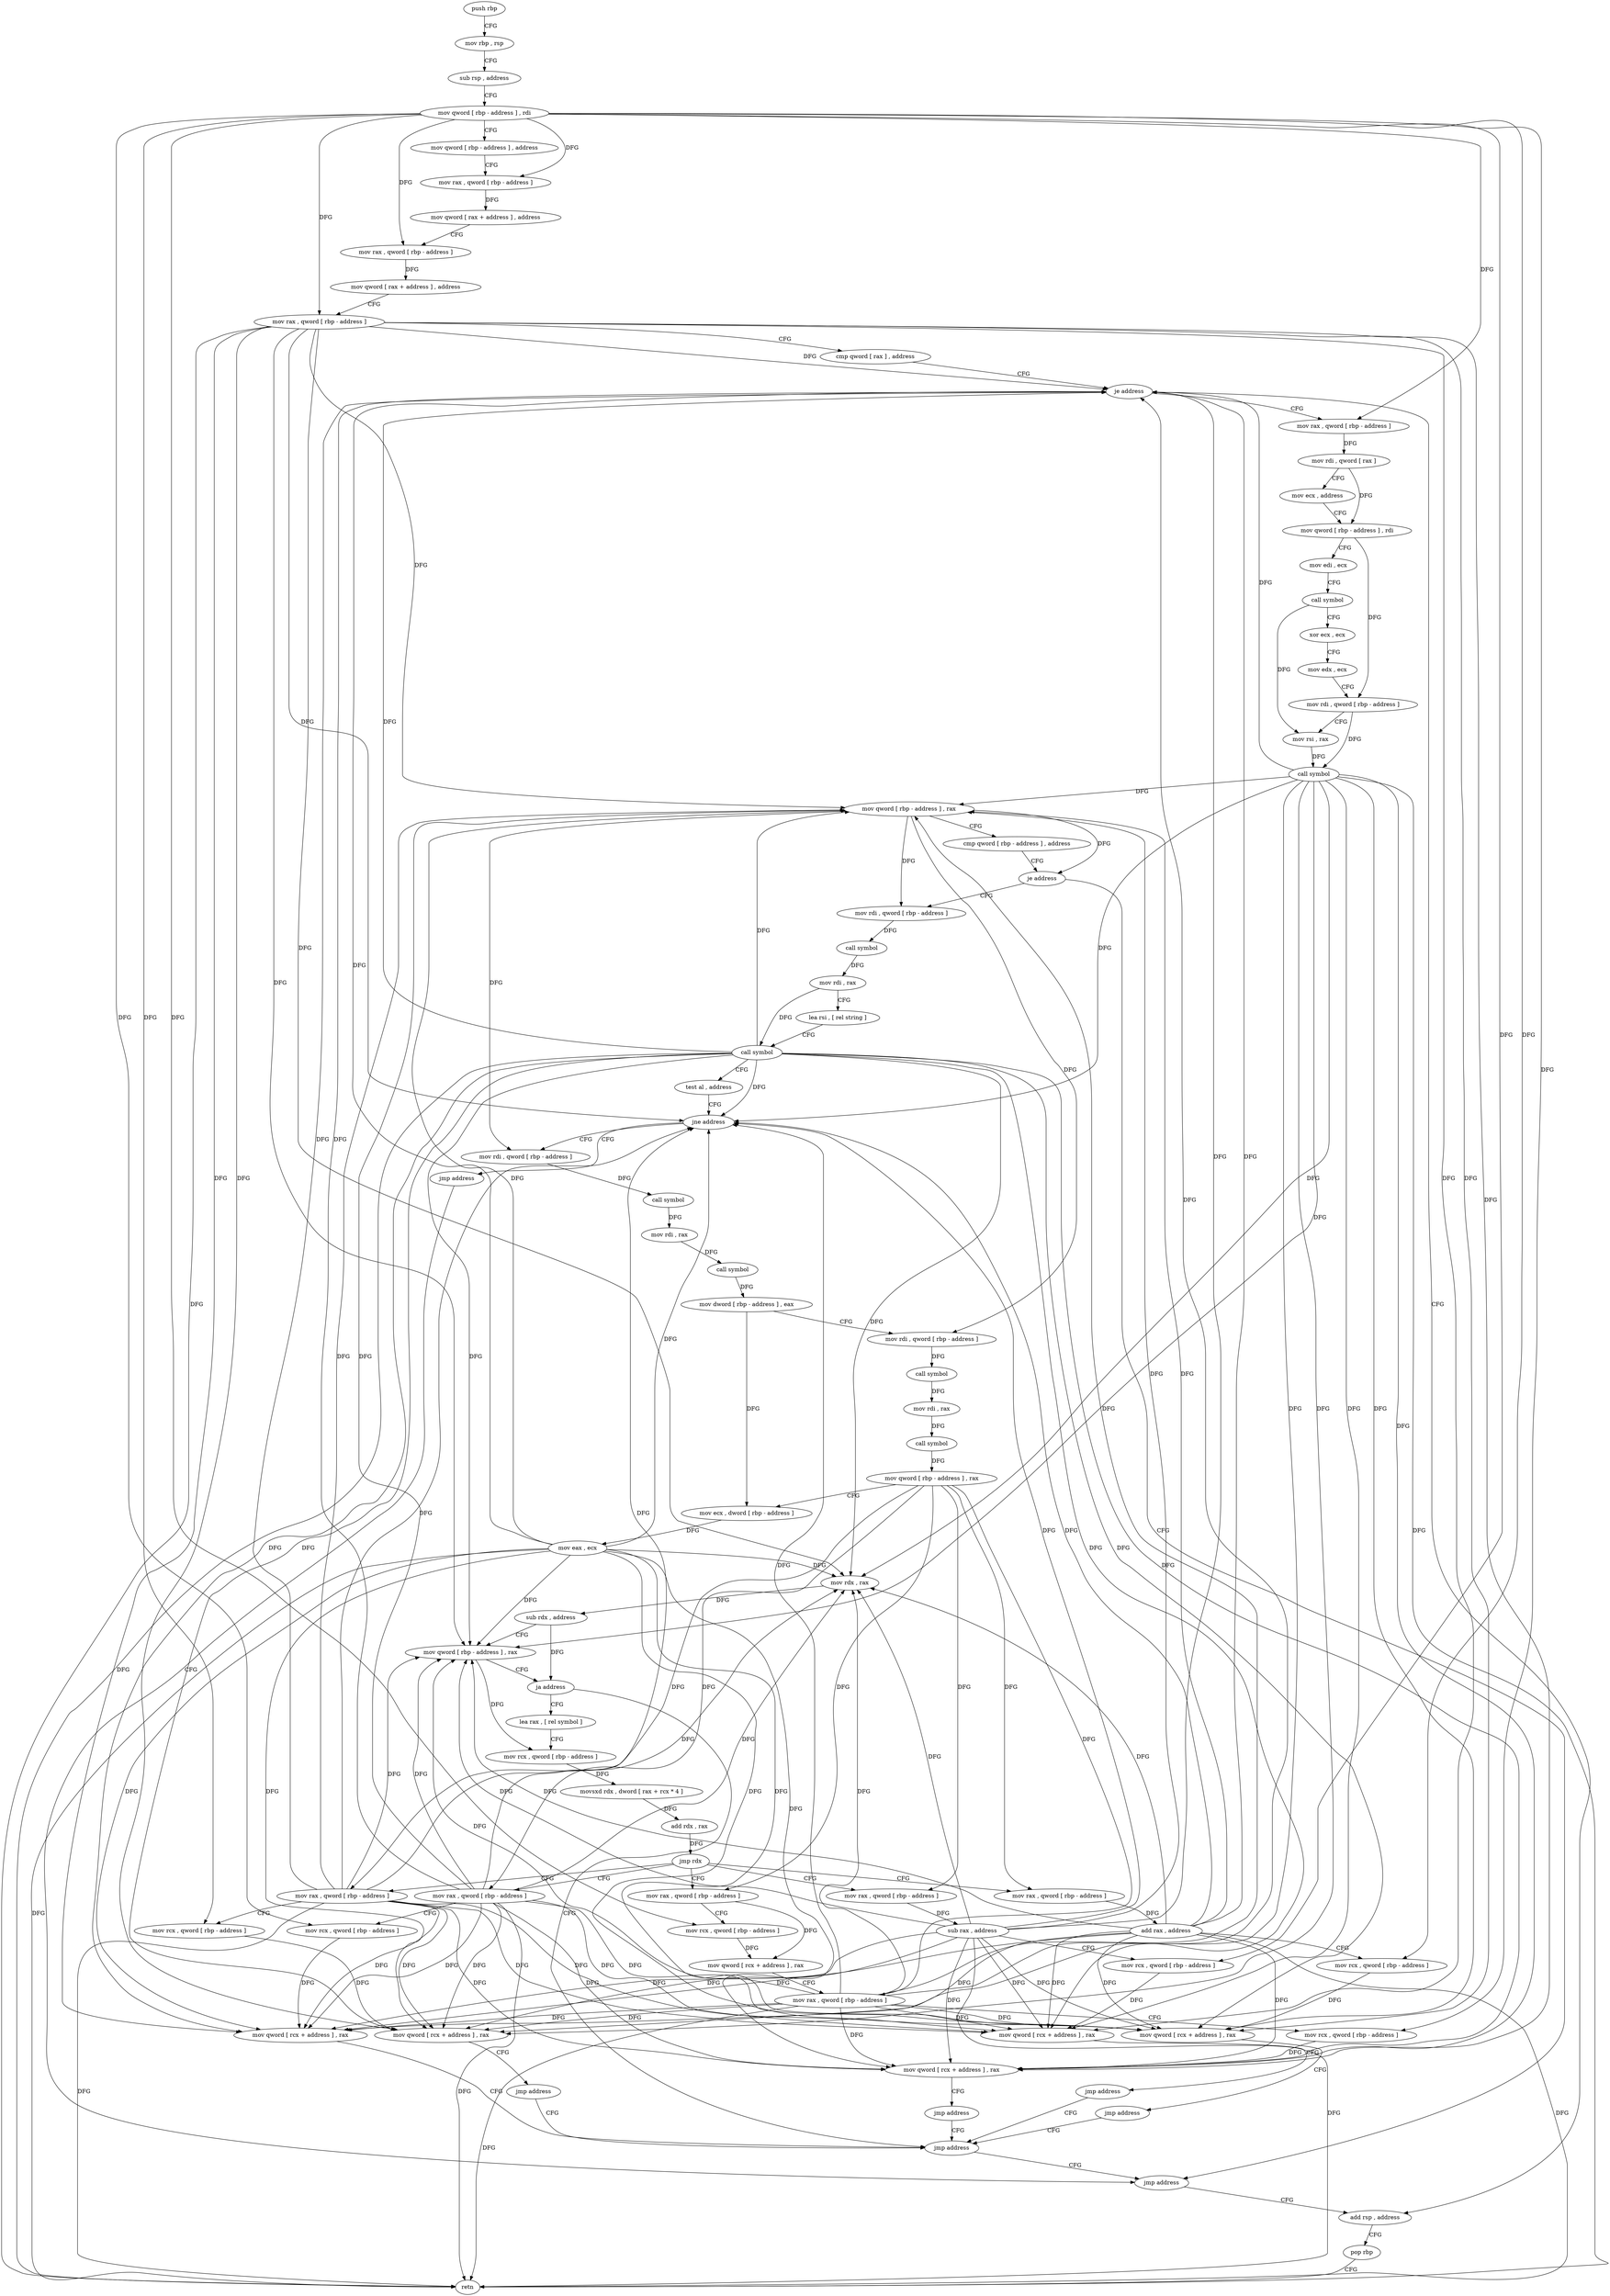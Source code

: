 digraph "func" {
"94496" [label = "push rbp" ]
"94497" [label = "mov rbp , rsp" ]
"94500" [label = "sub rsp , address" ]
"94504" [label = "mov qword [ rbp - address ] , rdi" ]
"94508" [label = "mov qword [ rbp - address ] , address" ]
"94516" [label = "mov rax , qword [ rbp - address ]" ]
"94520" [label = "mov qword [ rax + address ] , address" ]
"94528" [label = "mov rax , qword [ rbp - address ]" ]
"94532" [label = "mov qword [ rax + address ] , address" ]
"94540" [label = "mov rax , qword [ rbp - address ]" ]
"94544" [label = "cmp qword [ rax ] , address" ]
"94548" [label = "je address" ]
"94842" [label = "add rsp , address" ]
"94554" [label = "mov rax , qword [ rbp - address ]" ]
"94846" [label = "pop rbp" ]
"94847" [label = "retn" ]
"94558" [label = "mov rdi , qword [ rax ]" ]
"94561" [label = "mov ecx , address" ]
"94566" [label = "mov qword [ rbp - address ] , rdi" ]
"94570" [label = "mov edi , ecx" ]
"94572" [label = "call symbol" ]
"94577" [label = "xor ecx , ecx" ]
"94579" [label = "mov edx , ecx" ]
"94581" [label = "mov rdi , qword [ rbp - address ]" ]
"94585" [label = "mov rsi , rax" ]
"94588" [label = "call symbol" ]
"94593" [label = "mov qword [ rbp - address ] , rax" ]
"94597" [label = "cmp qword [ rbp - address ] , address" ]
"94602" [label = "je address" ]
"94837" [label = "jmp address" ]
"94608" [label = "mov rdi , qword [ rbp - address ]" ]
"94612" [label = "call symbol" ]
"94617" [label = "mov rdi , rax" ]
"94620" [label = "lea rsi , [ rel string ]" ]
"94627" [label = "call symbol" ]
"94632" [label = "test al , address" ]
"94634" [label = "jne address" ]
"94645" [label = "mov rdi , qword [ rbp - address ]" ]
"94640" [label = "jmp address" ]
"94649" [label = "call symbol" ]
"94654" [label = "mov rdi , rax" ]
"94657" [label = "call symbol" ]
"94662" [label = "mov dword [ rbp - address ] , eax" ]
"94665" [label = "mov rdi , qword [ rbp - address ]" ]
"94669" [label = "call symbol" ]
"94674" [label = "mov rdi , rax" ]
"94677" [label = "call symbol" ]
"94682" [label = "mov qword [ rbp - address ] , rax" ]
"94686" [label = "mov ecx , dword [ rbp - address ]" ]
"94689" [label = "mov eax , ecx" ]
"94691" [label = "mov rdx , rax" ]
"94694" [label = "sub rdx , address" ]
"94698" [label = "mov qword [ rbp - address ] , rax" ]
"94702" [label = "ja address" ]
"94832" [label = "jmp address" ]
"94708" [label = "lea rax , [ rel symbol ]" ]
"94715" [label = "mov rcx , qword [ rbp - address ]" ]
"94719" [label = "movsxd rdx , dword [ rax + rcx * 4 ]" ]
"94723" [label = "add rdx , rax" ]
"94726" [label = "jmp rdx" ]
"94728" [label = "mov rax , qword [ rbp - address ]" ]
"94757" [label = "mov rax , qword [ rbp - address ]" ]
"94780" [label = "mov rax , qword [ rbp - address ]" ]
"94797" [label = "mov rax , qword [ rbp - address ]" ]
"94820" [label = "mov rax , qword [ rbp - address ]" ]
"94732" [label = "mov rcx , qword [ rbp - address ]" ]
"94736" [label = "mov qword [ rcx + address ] , rax" ]
"94740" [label = "mov rax , qword [ rbp - address ]" ]
"94744" [label = "mov rcx , qword [ rbp - address ]" ]
"94748" [label = "mov qword [ rcx + address ] , rax" ]
"94752" [label = "jmp address" ]
"94761" [label = "sub rax , address" ]
"94767" [label = "mov rcx , qword [ rbp - address ]" ]
"94771" [label = "mov qword [ rcx + address ] , rax" ]
"94775" [label = "jmp address" ]
"94784" [label = "mov rcx , qword [ rbp - address ]" ]
"94788" [label = "mov qword [ rcx + address ] , rax" ]
"94792" [label = "jmp address" ]
"94801" [label = "add rax , address" ]
"94807" [label = "mov rcx , qword [ rbp - address ]" ]
"94811" [label = "mov qword [ rcx + address ] , rax" ]
"94815" [label = "jmp address" ]
"94824" [label = "mov rcx , qword [ rbp - address ]" ]
"94828" [label = "mov qword [ rcx + address ] , rax" ]
"94496" -> "94497" [ label = "CFG" ]
"94497" -> "94500" [ label = "CFG" ]
"94500" -> "94504" [ label = "CFG" ]
"94504" -> "94508" [ label = "CFG" ]
"94504" -> "94516" [ label = "DFG" ]
"94504" -> "94528" [ label = "DFG" ]
"94504" -> "94540" [ label = "DFG" ]
"94504" -> "94554" [ label = "DFG" ]
"94504" -> "94732" [ label = "DFG" ]
"94504" -> "94744" [ label = "DFG" ]
"94504" -> "94767" [ label = "DFG" ]
"94504" -> "94784" [ label = "DFG" ]
"94504" -> "94807" [ label = "DFG" ]
"94504" -> "94824" [ label = "DFG" ]
"94508" -> "94516" [ label = "CFG" ]
"94516" -> "94520" [ label = "DFG" ]
"94520" -> "94528" [ label = "CFG" ]
"94528" -> "94532" [ label = "DFG" ]
"94532" -> "94540" [ label = "CFG" ]
"94540" -> "94544" [ label = "CFG" ]
"94540" -> "94548" [ label = "DFG" ]
"94540" -> "94847" [ label = "DFG" ]
"94540" -> "94593" [ label = "DFG" ]
"94540" -> "94634" [ label = "DFG" ]
"94540" -> "94691" [ label = "DFG" ]
"94540" -> "94698" [ label = "DFG" ]
"94540" -> "94748" [ label = "DFG" ]
"94540" -> "94771" [ label = "DFG" ]
"94540" -> "94788" [ label = "DFG" ]
"94540" -> "94811" [ label = "DFG" ]
"94540" -> "94828" [ label = "DFG" ]
"94544" -> "94548" [ label = "CFG" ]
"94548" -> "94842" [ label = "CFG" ]
"94548" -> "94554" [ label = "CFG" ]
"94842" -> "94846" [ label = "CFG" ]
"94554" -> "94558" [ label = "DFG" ]
"94846" -> "94847" [ label = "CFG" ]
"94558" -> "94561" [ label = "CFG" ]
"94558" -> "94566" [ label = "DFG" ]
"94561" -> "94566" [ label = "CFG" ]
"94566" -> "94570" [ label = "CFG" ]
"94566" -> "94581" [ label = "DFG" ]
"94570" -> "94572" [ label = "CFG" ]
"94572" -> "94577" [ label = "CFG" ]
"94572" -> "94585" [ label = "DFG" ]
"94577" -> "94579" [ label = "CFG" ]
"94579" -> "94581" [ label = "CFG" ]
"94581" -> "94585" [ label = "CFG" ]
"94581" -> "94588" [ label = "DFG" ]
"94585" -> "94588" [ label = "DFG" ]
"94588" -> "94593" [ label = "DFG" ]
"94588" -> "94548" [ label = "DFG" ]
"94588" -> "94847" [ label = "DFG" ]
"94588" -> "94634" [ label = "DFG" ]
"94588" -> "94691" [ label = "DFG" ]
"94588" -> "94698" [ label = "DFG" ]
"94588" -> "94748" [ label = "DFG" ]
"94588" -> "94771" [ label = "DFG" ]
"94588" -> "94788" [ label = "DFG" ]
"94588" -> "94811" [ label = "DFG" ]
"94588" -> "94828" [ label = "DFG" ]
"94593" -> "94597" [ label = "CFG" ]
"94593" -> "94602" [ label = "DFG" ]
"94593" -> "94608" [ label = "DFG" ]
"94593" -> "94645" [ label = "DFG" ]
"94593" -> "94665" [ label = "DFG" ]
"94597" -> "94602" [ label = "CFG" ]
"94602" -> "94837" [ label = "CFG" ]
"94602" -> "94608" [ label = "CFG" ]
"94837" -> "94842" [ label = "CFG" ]
"94608" -> "94612" [ label = "DFG" ]
"94612" -> "94617" [ label = "DFG" ]
"94617" -> "94620" [ label = "CFG" ]
"94617" -> "94627" [ label = "DFG" ]
"94620" -> "94627" [ label = "CFG" ]
"94627" -> "94632" [ label = "CFG" ]
"94627" -> "94548" [ label = "DFG" ]
"94627" -> "94593" [ label = "DFG" ]
"94627" -> "94847" [ label = "DFG" ]
"94627" -> "94634" [ label = "DFG" ]
"94627" -> "94691" [ label = "DFG" ]
"94627" -> "94698" [ label = "DFG" ]
"94627" -> "94748" [ label = "DFG" ]
"94627" -> "94771" [ label = "DFG" ]
"94627" -> "94788" [ label = "DFG" ]
"94627" -> "94811" [ label = "DFG" ]
"94627" -> "94828" [ label = "DFG" ]
"94632" -> "94634" [ label = "CFG" ]
"94634" -> "94645" [ label = "CFG" ]
"94634" -> "94640" [ label = "CFG" ]
"94645" -> "94649" [ label = "DFG" ]
"94640" -> "94837" [ label = "CFG" ]
"94649" -> "94654" [ label = "DFG" ]
"94654" -> "94657" [ label = "DFG" ]
"94657" -> "94662" [ label = "DFG" ]
"94662" -> "94665" [ label = "CFG" ]
"94662" -> "94686" [ label = "DFG" ]
"94665" -> "94669" [ label = "DFG" ]
"94669" -> "94674" [ label = "DFG" ]
"94674" -> "94677" [ label = "DFG" ]
"94677" -> "94682" [ label = "DFG" ]
"94682" -> "94686" [ label = "CFG" ]
"94682" -> "94728" [ label = "DFG" ]
"94682" -> "94740" [ label = "DFG" ]
"94682" -> "94757" [ label = "DFG" ]
"94682" -> "94780" [ label = "DFG" ]
"94682" -> "94797" [ label = "DFG" ]
"94682" -> "94820" [ label = "DFG" ]
"94686" -> "94689" [ label = "DFG" ]
"94689" -> "94691" [ label = "DFG" ]
"94689" -> "94548" [ label = "DFG" ]
"94689" -> "94593" [ label = "DFG" ]
"94689" -> "94634" [ label = "DFG" ]
"94689" -> "94847" [ label = "DFG" ]
"94689" -> "94698" [ label = "DFG" ]
"94689" -> "94748" [ label = "DFG" ]
"94689" -> "94771" [ label = "DFG" ]
"94689" -> "94788" [ label = "DFG" ]
"94689" -> "94811" [ label = "DFG" ]
"94689" -> "94828" [ label = "DFG" ]
"94691" -> "94694" [ label = "DFG" ]
"94694" -> "94698" [ label = "CFG" ]
"94694" -> "94702" [ label = "DFG" ]
"94698" -> "94702" [ label = "CFG" ]
"94698" -> "94715" [ label = "DFG" ]
"94702" -> "94832" [ label = "CFG" ]
"94702" -> "94708" [ label = "CFG" ]
"94832" -> "94837" [ label = "CFG" ]
"94708" -> "94715" [ label = "CFG" ]
"94715" -> "94719" [ label = "DFG" ]
"94719" -> "94723" [ label = "DFG" ]
"94723" -> "94726" [ label = "DFG" ]
"94726" -> "94728" [ label = "CFG" ]
"94726" -> "94757" [ label = "CFG" ]
"94726" -> "94780" [ label = "CFG" ]
"94726" -> "94797" [ label = "CFG" ]
"94726" -> "94820" [ label = "CFG" ]
"94728" -> "94732" [ label = "CFG" ]
"94728" -> "94736" [ label = "DFG" ]
"94757" -> "94761" [ label = "DFG" ]
"94780" -> "94784" [ label = "CFG" ]
"94780" -> "94548" [ label = "DFG" ]
"94780" -> "94593" [ label = "DFG" ]
"94780" -> "94634" [ label = "DFG" ]
"94780" -> "94691" [ label = "DFG" ]
"94780" -> "94698" [ label = "DFG" ]
"94780" -> "94748" [ label = "DFG" ]
"94780" -> "94771" [ label = "DFG" ]
"94780" -> "94847" [ label = "DFG" ]
"94780" -> "94788" [ label = "DFG" ]
"94780" -> "94811" [ label = "DFG" ]
"94780" -> "94828" [ label = "DFG" ]
"94797" -> "94801" [ label = "DFG" ]
"94820" -> "94824" [ label = "CFG" ]
"94820" -> "94548" [ label = "DFG" ]
"94820" -> "94593" [ label = "DFG" ]
"94820" -> "94634" [ label = "DFG" ]
"94820" -> "94691" [ label = "DFG" ]
"94820" -> "94698" [ label = "DFG" ]
"94820" -> "94748" [ label = "DFG" ]
"94820" -> "94771" [ label = "DFG" ]
"94820" -> "94788" [ label = "DFG" ]
"94820" -> "94811" [ label = "DFG" ]
"94820" -> "94847" [ label = "DFG" ]
"94820" -> "94828" [ label = "DFG" ]
"94732" -> "94736" [ label = "DFG" ]
"94736" -> "94740" [ label = "CFG" ]
"94740" -> "94744" [ label = "CFG" ]
"94740" -> "94548" [ label = "DFG" ]
"94740" -> "94593" [ label = "DFG" ]
"94740" -> "94634" [ label = "DFG" ]
"94740" -> "94691" [ label = "DFG" ]
"94740" -> "94698" [ label = "DFG" ]
"94740" -> "94847" [ label = "DFG" ]
"94740" -> "94748" [ label = "DFG" ]
"94740" -> "94771" [ label = "DFG" ]
"94740" -> "94788" [ label = "DFG" ]
"94740" -> "94811" [ label = "DFG" ]
"94740" -> "94828" [ label = "DFG" ]
"94744" -> "94748" [ label = "DFG" ]
"94748" -> "94752" [ label = "CFG" ]
"94752" -> "94832" [ label = "CFG" ]
"94761" -> "94767" [ label = "CFG" ]
"94761" -> "94548" [ label = "DFG" ]
"94761" -> "94593" [ label = "DFG" ]
"94761" -> "94634" [ label = "DFG" ]
"94761" -> "94691" [ label = "DFG" ]
"94761" -> "94698" [ label = "DFG" ]
"94761" -> "94748" [ label = "DFG" ]
"94761" -> "94847" [ label = "DFG" ]
"94761" -> "94771" [ label = "DFG" ]
"94761" -> "94788" [ label = "DFG" ]
"94761" -> "94811" [ label = "DFG" ]
"94761" -> "94828" [ label = "DFG" ]
"94767" -> "94771" [ label = "DFG" ]
"94771" -> "94775" [ label = "CFG" ]
"94775" -> "94832" [ label = "CFG" ]
"94784" -> "94788" [ label = "DFG" ]
"94788" -> "94792" [ label = "CFG" ]
"94792" -> "94832" [ label = "CFG" ]
"94801" -> "94807" [ label = "CFG" ]
"94801" -> "94548" [ label = "DFG" ]
"94801" -> "94593" [ label = "DFG" ]
"94801" -> "94634" [ label = "DFG" ]
"94801" -> "94691" [ label = "DFG" ]
"94801" -> "94698" [ label = "DFG" ]
"94801" -> "94748" [ label = "DFG" ]
"94801" -> "94771" [ label = "DFG" ]
"94801" -> "94788" [ label = "DFG" ]
"94801" -> "94847" [ label = "DFG" ]
"94801" -> "94811" [ label = "DFG" ]
"94801" -> "94828" [ label = "DFG" ]
"94807" -> "94811" [ label = "DFG" ]
"94811" -> "94815" [ label = "CFG" ]
"94815" -> "94832" [ label = "CFG" ]
"94824" -> "94828" [ label = "DFG" ]
"94828" -> "94832" [ label = "CFG" ]
}
